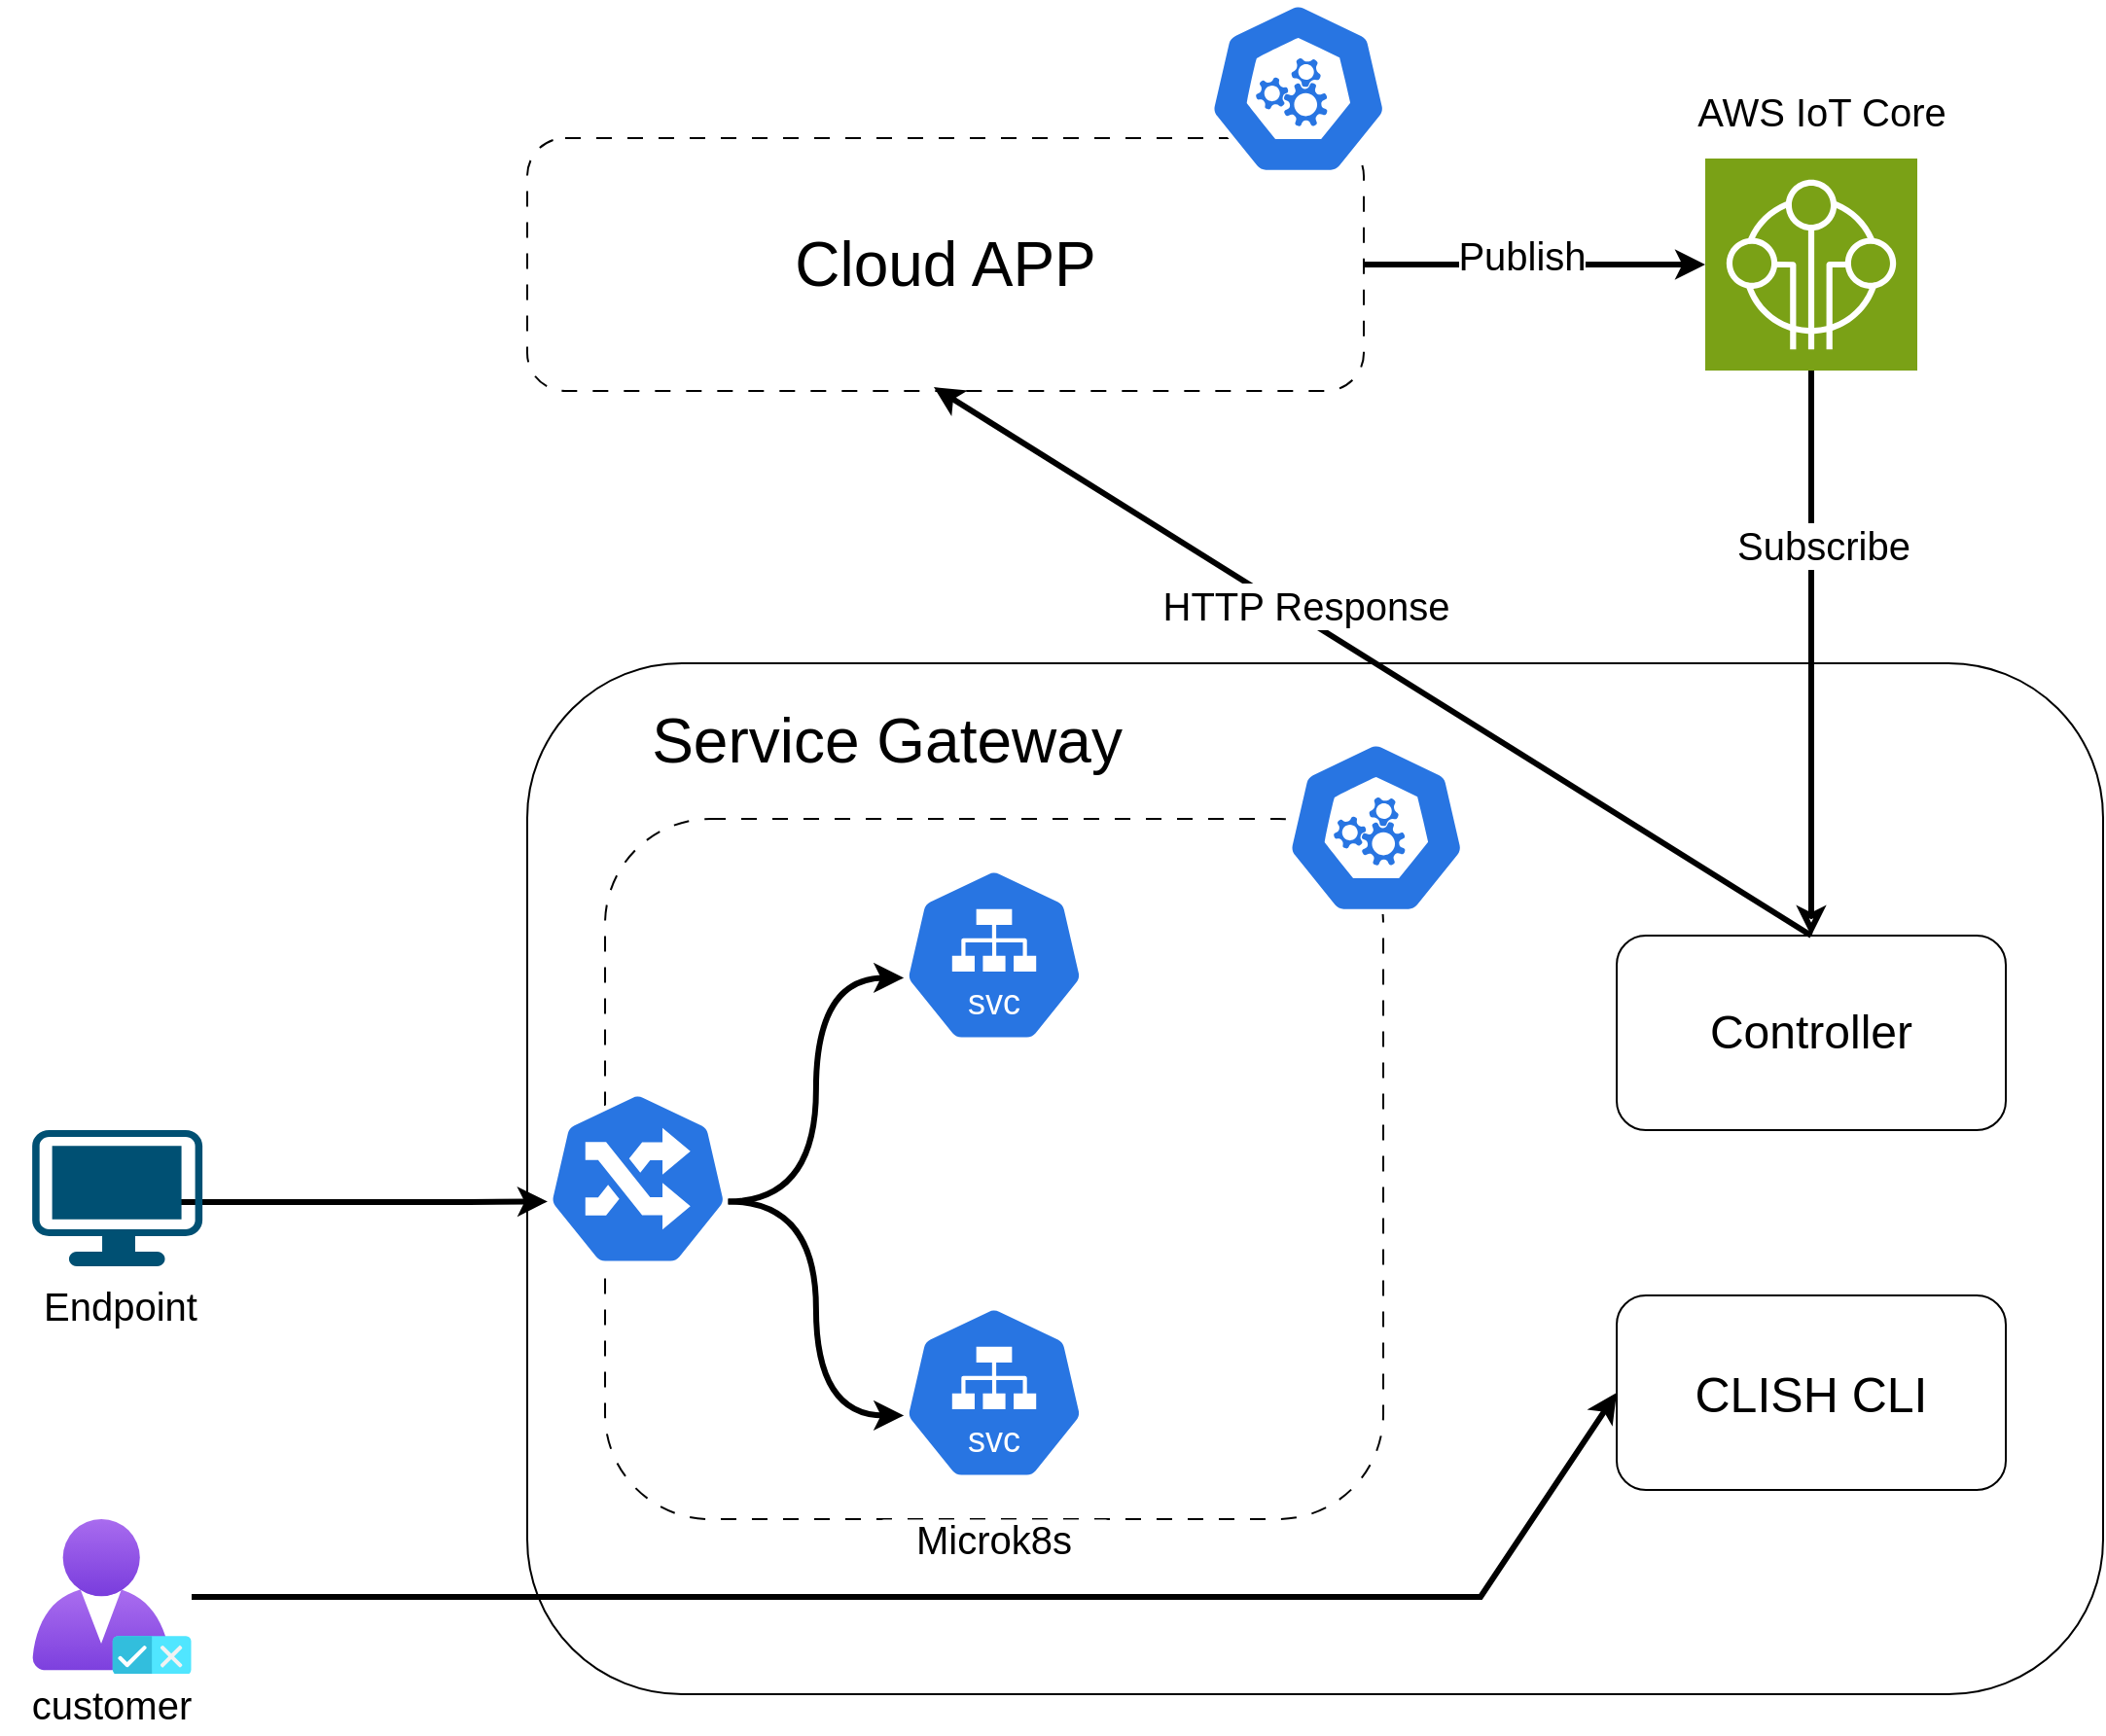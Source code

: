 <mxfile version="26.1.0">
  <diagram name="Page-1" id="EKJ2kd4RgJoKmwQdWKdD">
    <mxGraphModel dx="1584" dy="1638" grid="1" gridSize="10" guides="1" tooltips="1" connect="1" arrows="1" fold="1" page="1" pageScale="1" pageWidth="850" pageHeight="1100" math="0" shadow="0">
      <root>
        <mxCell id="0" />
        <mxCell id="1" parent="0" />
        <mxCell id="fo_Kurq_kEMjWYs5cq_H-1" value="" style="rounded=1;whiteSpace=wrap;html=1;" vertex="1" parent="1">
          <mxGeometry x="510" y="410" width="810" height="530" as="geometry" />
        </mxCell>
        <mxCell id="fo_Kurq_kEMjWYs5cq_H-17" value="" style="rounded=1;whiteSpace=wrap;html=1;dashed=1;dashPattern=8 8;" vertex="1" parent="1">
          <mxGeometry x="550.01" y="490" width="400" height="360" as="geometry" />
        </mxCell>
        <mxCell id="fo_Kurq_kEMjWYs5cq_H-15" style="rounded=0;orthogonalLoop=1;jettySize=auto;html=1;" edge="1" parent="1">
          <mxGeometry relative="1" as="geometry">
            <mxPoint x="619.64" y="710.0" as="sourcePoint" />
            <mxPoint x="620" y="710.0" as="targetPoint" />
            <Array as="points" />
          </mxGeometry>
        </mxCell>
        <mxCell id="fo_Kurq_kEMjWYs5cq_H-5" value="" style="aspect=fixed;sketch=0;html=1;dashed=0;whitespace=wrap;verticalLabelPosition=bottom;verticalAlign=top;fillColor=#2875E2;strokeColor=#ffffff;points=[[0.005,0.63,0],[0.1,0.2,0],[0.9,0.2,0],[0.5,0,0],[0.995,0.63,0],[0.72,0.99,0],[0.5,1,0],[0.28,0.99,0]];shape=mxgraph.kubernetes.icon2;kubernetesLabel=1;prIcon=svc" vertex="1" parent="1">
          <mxGeometry x="703.13" y="515" width="93.75" height="90" as="geometry" />
        </mxCell>
        <mxCell id="fo_Kurq_kEMjWYs5cq_H-25" style="rounded=0;orthogonalLoop=1;jettySize=auto;html=1;startArrow=classic;startFill=0;strokeWidth=3;endArrow=none;" edge="1" parent="1" target="fo_Kurq_kEMjWYs5cq_H-12">
          <mxGeometry relative="1" as="geometry">
            <mxPoint x="1170" y="550" as="sourcePoint" />
            <mxPoint x="1009" y="250" as="targetPoint" />
          </mxGeometry>
        </mxCell>
        <mxCell id="fo_Kurq_kEMjWYs5cq_H-40" value="&lt;font style=&quot;font-size: 20px;&quot;&gt;Subscribe&lt;/font&gt;" style="edgeLabel;html=1;align=center;verticalAlign=middle;resizable=0;points=[];" vertex="1" connectable="0" parent="fo_Kurq_kEMjWYs5cq_H-25">
          <mxGeometry x="0.388" y="-6" relative="1" as="geometry">
            <mxPoint as="offset" />
          </mxGeometry>
        </mxCell>
        <mxCell id="fo_Kurq_kEMjWYs5cq_H-10" value="&lt;font style=&quot;font-size: 24px;&quot;&gt;Controller&lt;/font&gt;" style="rounded=1;whiteSpace=wrap;html=1;" vertex="1" parent="1">
          <mxGeometry x="1070" y="550" width="200" height="100" as="geometry" />
        </mxCell>
        <mxCell id="fo_Kurq_kEMjWYs5cq_H-11" value="&lt;font style=&quot;font-size: 25px;&quot;&gt;CLISH CLI&lt;/font&gt;" style="rounded=1;whiteSpace=wrap;html=1;" vertex="1" parent="1">
          <mxGeometry x="1070" y="735" width="200" height="100" as="geometry" />
        </mxCell>
        <mxCell id="fo_Kurq_kEMjWYs5cq_H-12" value="" style="sketch=0;points=[[0,0,0],[0.25,0,0],[0.5,0,0],[0.75,0,0],[1,0,0],[0,1,0],[0.25,1,0],[0.5,1,0],[0.75,1,0],[1,1,0],[0,0.25,0],[0,0.5,0],[0,0.75,0],[1,0.25,0],[1,0.5,0],[1,0.75,0]];outlineConnect=0;fontColor=#232F3E;fillColor=#7AA116;strokeColor=#ffffff;dashed=0;verticalLabelPosition=bottom;verticalAlign=top;align=center;html=1;fontSize=12;fontStyle=0;aspect=fixed;shape=mxgraph.aws4.resourceIcon;resIcon=mxgraph.aws4.internet_of_things;" vertex="1" parent="1">
          <mxGeometry x="1115.5" y="150.5" width="109" height="109" as="geometry" />
        </mxCell>
        <mxCell id="fo_Kurq_kEMjWYs5cq_H-18" value="" style="aspect=fixed;sketch=0;html=1;dashed=0;whitespace=wrap;verticalLabelPosition=bottom;verticalAlign=top;fillColor=#2875E2;strokeColor=#ffffff;points=[[0.005,0.63,0],[0.1,0.2,0],[0.9,0.2,0],[0.5,0,0],[0.995,0.63,0],[0.72,0.99,0],[0.5,1,0],[0.28,0.99,0]];shape=mxgraph.kubernetes.icon2;prIcon=ing" vertex="1" parent="1">
          <mxGeometry x="520" y="630" width="93.76" height="90" as="geometry" />
        </mxCell>
        <mxCell id="fo_Kurq_kEMjWYs5cq_H-21" value="" style="aspect=fixed;sketch=0;html=1;dashed=0;whitespace=wrap;verticalLabelPosition=bottom;verticalAlign=top;fillColor=#2875E2;strokeColor=#ffffff;points=[[0.005,0.63,0],[0.1,0.2,0],[0.9,0.2,0],[0.5,0,0],[0.995,0.63,0],[0.72,0.99,0],[0.5,1,0],[0.28,0.99,0]];shape=mxgraph.kubernetes.icon2;kubernetesLabel=1;prIcon=svc" vertex="1" parent="1">
          <mxGeometry x="703.13" y="740" width="93.75" height="90" as="geometry" />
        </mxCell>
        <mxCell id="fo_Kurq_kEMjWYs5cq_H-24" value="&lt;font style=&quot;font-size: 32px;&quot;&gt;Service Gateway&lt;/font&gt;" style="rounded=1;whiteSpace=wrap;html=1;strokeWidth=0;strokeColor=none;" vertex="1" parent="1">
          <mxGeometry x="550.01" y="420" width="290" height="60" as="geometry" />
        </mxCell>
        <mxCell id="fo_Kurq_kEMjWYs5cq_H-26" style="rounded=0;orthogonalLoop=1;jettySize=auto;html=1;entryX=0.005;entryY=0.63;entryDx=0;entryDy=0;entryPerimeter=0;exitX=0.995;exitY=0.63;exitDx=0;exitDy=0;exitPerimeter=0;edgeStyle=orthogonalEdgeStyle;curved=1;strokeWidth=3;" edge="1" parent="1" source="fo_Kurq_kEMjWYs5cq_H-18" target="fo_Kurq_kEMjWYs5cq_H-5">
          <mxGeometry relative="1" as="geometry">
            <mxPoint x="590" y="690" as="sourcePoint" />
          </mxGeometry>
        </mxCell>
        <mxCell id="fo_Kurq_kEMjWYs5cq_H-29" style="edgeStyle=orthogonalEdgeStyle;rounded=0;orthogonalLoop=1;jettySize=auto;html=1;entryX=0.005;entryY=0.63;entryDx=0;entryDy=0;entryPerimeter=0;curved=1;exitX=0.995;exitY=0.63;exitDx=0;exitDy=0;exitPerimeter=0;strokeWidth=3;" edge="1" parent="1" source="fo_Kurq_kEMjWYs5cq_H-18" target="fo_Kurq_kEMjWYs5cq_H-21">
          <mxGeometry relative="1" as="geometry" />
        </mxCell>
        <mxCell id="fo_Kurq_kEMjWYs5cq_H-32" value="" style="rounded=1;whiteSpace=wrap;html=1;dashed=1;dashPattern=8 8;" vertex="1" parent="1">
          <mxGeometry x="510" y="140" width="430" height="130" as="geometry" />
        </mxCell>
        <mxCell id="fo_Kurq_kEMjWYs5cq_H-34" value="" style="aspect=fixed;sketch=0;html=1;dashed=0;whitespace=wrap;verticalLabelPosition=bottom;verticalAlign=top;fillColor=#2875E2;strokeColor=#ffffff;points=[[0.005,0.63,0],[0.1,0.2,0],[0.9,0.2,0],[0.5,0,0],[0.995,0.63,0],[0.72,0.99,0],[0.5,1,0],[0.28,0.99,0]];shape=mxgraph.kubernetes.icon2;prIcon=api" vertex="1" parent="1">
          <mxGeometry x="900" y="450" width="92.71" height="89" as="geometry" />
        </mxCell>
        <mxCell id="fo_Kurq_kEMjWYs5cq_H-35" value="" style="aspect=fixed;sketch=0;html=1;dashed=0;whitespace=wrap;verticalLabelPosition=bottom;verticalAlign=top;fillColor=#2875E2;strokeColor=#ffffff;points=[[0.005,0.63,0],[0.1,0.2,0],[0.9,0.2,0],[0.5,0,0],[0.995,0.63,0],[0.72,0.99,0],[0.5,1,0],[0.28,0.99,0]];shape=mxgraph.kubernetes.icon2;prIcon=api" vertex="1" parent="1">
          <mxGeometry x="860" y="70" width="92.71" height="89" as="geometry" />
        </mxCell>
        <mxCell id="fo_Kurq_kEMjWYs5cq_H-38" style="edgeStyle=orthogonalEdgeStyle;rounded=0;orthogonalLoop=1;jettySize=auto;html=1;strokeWidth=3;exitX=1;exitY=0.5;exitDx=0;exitDy=0;" edge="1" parent="1" source="fo_Kurq_kEMjWYs5cq_H-32" target="fo_Kurq_kEMjWYs5cq_H-12">
          <mxGeometry relative="1" as="geometry">
            <mxPoint x="950" y="205" as="sourcePoint" />
          </mxGeometry>
        </mxCell>
        <mxCell id="fo_Kurq_kEMjWYs5cq_H-41" value="&lt;font style=&quot;font-size: 20px;&quot;&gt;Publish&lt;/font&gt;" style="edgeLabel;html=1;align=center;verticalAlign=middle;resizable=0;points=[];" vertex="1" connectable="0" parent="fo_Kurq_kEMjWYs5cq_H-38">
          <mxGeometry x="0.101" y="2" relative="1" as="geometry">
            <mxPoint x="-16" y="-3" as="offset" />
          </mxGeometry>
        </mxCell>
        <mxCell id="fo_Kurq_kEMjWYs5cq_H-36" value="&lt;font style=&quot;font-size: 32px;&quot;&gt;Cloud APP&lt;/font&gt;" style="rounded=1;whiteSpace=wrap;html=1;strokeWidth=0;strokeColor=none;" vertex="1" parent="1">
          <mxGeometry x="540" y="175" width="370" height="60" as="geometry" />
        </mxCell>
        <mxCell id="fo_Kurq_kEMjWYs5cq_H-37" style="rounded=0;orthogonalLoop=1;jettySize=auto;html=1;entryX=0.486;entryY=0.985;entryDx=0;entryDy=0;entryPerimeter=0;exitX=0.5;exitY=0;exitDx=0;exitDy=0;strokeWidth=3;" edge="1" parent="1" source="fo_Kurq_kEMjWYs5cq_H-10" target="fo_Kurq_kEMjWYs5cq_H-32">
          <mxGeometry relative="1" as="geometry" />
        </mxCell>
        <mxCell id="fo_Kurq_kEMjWYs5cq_H-42" value="&lt;font style=&quot;font-size: 20px;&quot;&gt;HTTP Response&lt;/font&gt;" style="edgeLabel;html=1;align=center;verticalAlign=middle;resizable=0;points=[];" vertex="1" connectable="0" parent="fo_Kurq_kEMjWYs5cq_H-37">
          <mxGeometry x="0.278" relative="1" as="geometry">
            <mxPoint x="28" y="10" as="offset" />
          </mxGeometry>
        </mxCell>
        <mxCell id="fo_Kurq_kEMjWYs5cq_H-43" value="&lt;font style=&quot;font-size: 20px;&quot;&gt;Microk8s&lt;/font&gt;" style="rounded=1;whiteSpace=wrap;html=1;strokeWidth=0;strokeColor=#FFFFFF;" vertex="1" parent="1">
          <mxGeometry x="690.01" y="850" width="120" height="20" as="geometry" />
        </mxCell>
        <mxCell id="fo_Kurq_kEMjWYs5cq_H-46" style="edgeStyle=orthogonalEdgeStyle;rounded=0;orthogonalLoop=1;jettySize=auto;html=1;entryX=0.005;entryY=0.63;entryDx=0;entryDy=0;entryPerimeter=0;strokeWidth=3;" edge="1" parent="1" target="fo_Kurq_kEMjWYs5cq_H-18">
          <mxGeometry relative="1" as="geometry">
            <mxPoint x="318" y="687" as="sourcePoint" />
            <Array as="points">
              <mxPoint x="480" y="687" />
              <mxPoint x="480" y="687" />
            </Array>
          </mxGeometry>
        </mxCell>
        <mxCell id="fo_Kurq_kEMjWYs5cq_H-53" style="rounded=0;orthogonalLoop=1;jettySize=auto;html=1;entryX=0;entryY=0.5;entryDx=0;entryDy=0;entryPerimeter=0;strokeWidth=3;" edge="1" parent="1" source="fo_Kurq_kEMjWYs5cq_H-47" target="fo_Kurq_kEMjWYs5cq_H-11">
          <mxGeometry relative="1" as="geometry">
            <Array as="points">
              <mxPoint x="1000" y="890" />
            </Array>
          </mxGeometry>
        </mxCell>
        <mxCell id="fo_Kurq_kEMjWYs5cq_H-47" value="" style="image;aspect=fixed;html=1;points=[];align=center;fontSize=12;image=img/lib/azure2/management_governance/Customer_Lockbox_for_MS_Azure.svg;" vertex="1" parent="1">
          <mxGeometry x="255.57" y="850" width="81.93" height="80" as="geometry" />
        </mxCell>
        <mxCell id="fo_Kurq_kEMjWYs5cq_H-51" value="" style="points=[[0.03,0.03,0],[0.5,0,0],[0.97,0.03,0],[1,0.4,0],[0.97,0.745,0],[0.5,1,0],[0.03,0.745,0],[0,0.4,0]];verticalLabelPosition=bottom;sketch=0;html=1;verticalAlign=top;aspect=fixed;align=center;pointerEvents=1;shape=mxgraph.cisco19.workstation;fillColor=#005073;strokeColor=none;" vertex="1" parent="1">
          <mxGeometry x="255.57" y="650" width="87.5" height="70" as="geometry" />
        </mxCell>
        <mxCell id="fo_Kurq_kEMjWYs5cq_H-55" value="&lt;font style=&quot;font-size: 20px;&quot;&gt;Endpoint&lt;/font&gt;" style="rounded=1;whiteSpace=wrap;html=1;strokeColor=#FFFFFF;" vertex="1" parent="1">
          <mxGeometry x="247.78" y="730" width="105.68" height="20" as="geometry" />
        </mxCell>
        <mxCell id="fo_Kurq_kEMjWYs5cq_H-56" value="&lt;font style=&quot;font-size: 20px;&quot;&gt;customer&lt;/font&gt;" style="rounded=1;whiteSpace=wrap;html=1;strokeColor=#FFFFFF;" vertex="1" parent="1">
          <mxGeometry x="240" y="930" width="113.46" height="30" as="geometry" />
        </mxCell>
        <mxCell id="fo_Kurq_kEMjWYs5cq_H-58" value="&lt;font style=&quot;font-size: 20px;&quot;&gt;AWS IoT Core&lt;/font&gt;" style="edgeLabel;html=1;align=center;verticalAlign=middle;resizable=0;points=[];" vertex="1" connectable="0" parent="1">
          <mxGeometry x="1090.0" y="280.004" as="geometry">
            <mxPoint x="85" y="-154" as="offset" />
          </mxGeometry>
        </mxCell>
      </root>
    </mxGraphModel>
  </diagram>
</mxfile>
